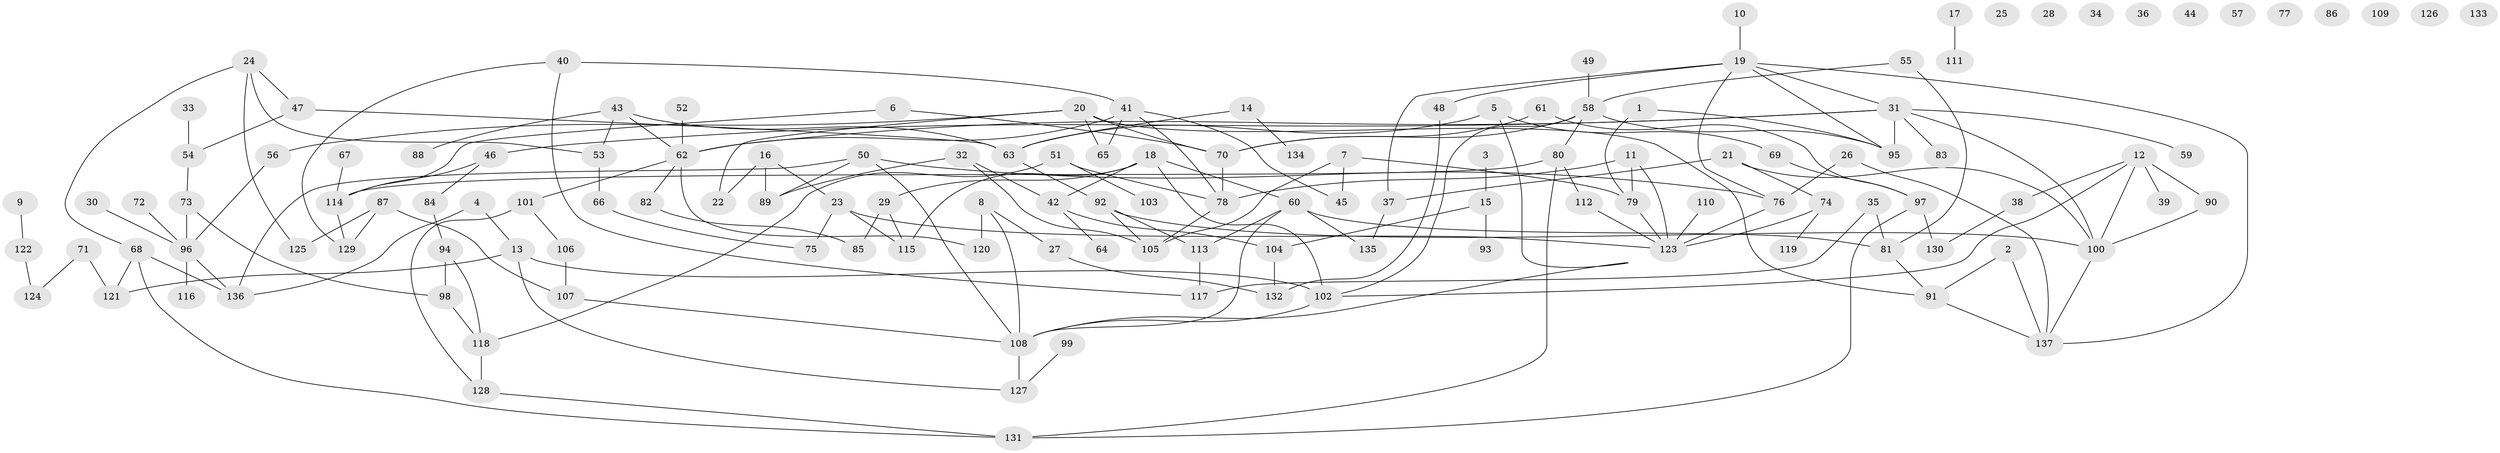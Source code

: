 // Generated by graph-tools (version 1.1) at 2025/25/03/09/25 03:25:20]
// undirected, 137 vertices, 185 edges
graph export_dot {
graph [start="1"]
  node [color=gray90,style=filled];
  1;
  2;
  3;
  4;
  5;
  6;
  7;
  8;
  9;
  10;
  11;
  12;
  13;
  14;
  15;
  16;
  17;
  18;
  19;
  20;
  21;
  22;
  23;
  24;
  25;
  26;
  27;
  28;
  29;
  30;
  31;
  32;
  33;
  34;
  35;
  36;
  37;
  38;
  39;
  40;
  41;
  42;
  43;
  44;
  45;
  46;
  47;
  48;
  49;
  50;
  51;
  52;
  53;
  54;
  55;
  56;
  57;
  58;
  59;
  60;
  61;
  62;
  63;
  64;
  65;
  66;
  67;
  68;
  69;
  70;
  71;
  72;
  73;
  74;
  75;
  76;
  77;
  78;
  79;
  80;
  81;
  82;
  83;
  84;
  85;
  86;
  87;
  88;
  89;
  90;
  91;
  92;
  93;
  94;
  95;
  96;
  97;
  98;
  99;
  100;
  101;
  102;
  103;
  104;
  105;
  106;
  107;
  108;
  109;
  110;
  111;
  112;
  113;
  114;
  115;
  116;
  117;
  118;
  119;
  120;
  121;
  122;
  123;
  124;
  125;
  126;
  127;
  128;
  129;
  130;
  131;
  132;
  133;
  134;
  135;
  136;
  137;
  1 -- 79;
  1 -- 95;
  2 -- 91;
  2 -- 137;
  3 -- 15;
  4 -- 13;
  4 -- 136;
  5 -- 63;
  5 -- 69;
  5 -- 108;
  6 -- 70;
  6 -- 114;
  7 -- 45;
  7 -- 79;
  7 -- 105;
  8 -- 27;
  8 -- 108;
  8 -- 120;
  9 -- 122;
  10 -- 19;
  11 -- 78;
  11 -- 79;
  11 -- 123;
  12 -- 38;
  12 -- 39;
  12 -- 90;
  12 -- 100;
  12 -- 102;
  13 -- 102;
  13 -- 121;
  13 -- 127;
  14 -- 63;
  14 -- 134;
  15 -- 93;
  15 -- 104;
  16 -- 22;
  16 -- 23;
  16 -- 89;
  17 -- 111;
  18 -- 29;
  18 -- 42;
  18 -- 60;
  18 -- 102;
  18 -- 115;
  19 -- 31;
  19 -- 37;
  19 -- 48;
  19 -- 76;
  19 -- 95;
  19 -- 137;
  20 -- 22;
  20 -- 56;
  20 -- 65;
  20 -- 70;
  20 -- 91;
  21 -- 37;
  21 -- 74;
  21 -- 100;
  23 -- 75;
  23 -- 115;
  23 -- 123;
  24 -- 47;
  24 -- 53;
  24 -- 68;
  24 -- 125;
  26 -- 76;
  26 -- 137;
  27 -- 132;
  29 -- 85;
  29 -- 115;
  30 -- 96;
  31 -- 46;
  31 -- 59;
  31 -- 62;
  31 -- 83;
  31 -- 95;
  31 -- 100;
  32 -- 42;
  32 -- 89;
  32 -- 105;
  33 -- 54;
  35 -- 81;
  35 -- 117;
  37 -- 135;
  38 -- 130;
  40 -- 41;
  40 -- 117;
  40 -- 129;
  41 -- 45;
  41 -- 62;
  41 -- 65;
  41 -- 78;
  42 -- 64;
  42 -- 104;
  43 -- 53;
  43 -- 62;
  43 -- 63;
  43 -- 88;
  46 -- 84;
  46 -- 114;
  47 -- 54;
  47 -- 63;
  48 -- 132;
  49 -- 58;
  50 -- 76;
  50 -- 89;
  50 -- 108;
  50 -- 136;
  51 -- 78;
  51 -- 103;
  51 -- 118;
  52 -- 62;
  53 -- 66;
  54 -- 73;
  55 -- 58;
  55 -- 81;
  56 -- 96;
  58 -- 70;
  58 -- 80;
  58 -- 95;
  58 -- 102;
  60 -- 81;
  60 -- 108;
  60 -- 113;
  60 -- 135;
  61 -- 70;
  61 -- 97;
  62 -- 82;
  62 -- 101;
  62 -- 120;
  63 -- 92;
  66 -- 75;
  67 -- 114;
  68 -- 121;
  68 -- 131;
  68 -- 136;
  69 -- 97;
  70 -- 78;
  71 -- 121;
  71 -- 124;
  72 -- 96;
  73 -- 96;
  73 -- 98;
  74 -- 119;
  74 -- 123;
  76 -- 123;
  78 -- 105;
  79 -- 123;
  80 -- 112;
  80 -- 114;
  80 -- 131;
  81 -- 91;
  82 -- 85;
  84 -- 94;
  87 -- 107;
  87 -- 125;
  87 -- 129;
  90 -- 100;
  91 -- 137;
  92 -- 100;
  92 -- 105;
  92 -- 113;
  94 -- 98;
  94 -- 118;
  96 -- 116;
  96 -- 136;
  97 -- 130;
  97 -- 131;
  98 -- 118;
  99 -- 127;
  100 -- 137;
  101 -- 106;
  101 -- 128;
  102 -- 108;
  104 -- 132;
  106 -- 107;
  107 -- 108;
  108 -- 127;
  110 -- 123;
  112 -- 123;
  113 -- 117;
  114 -- 129;
  118 -- 128;
  122 -- 124;
  128 -- 131;
}
